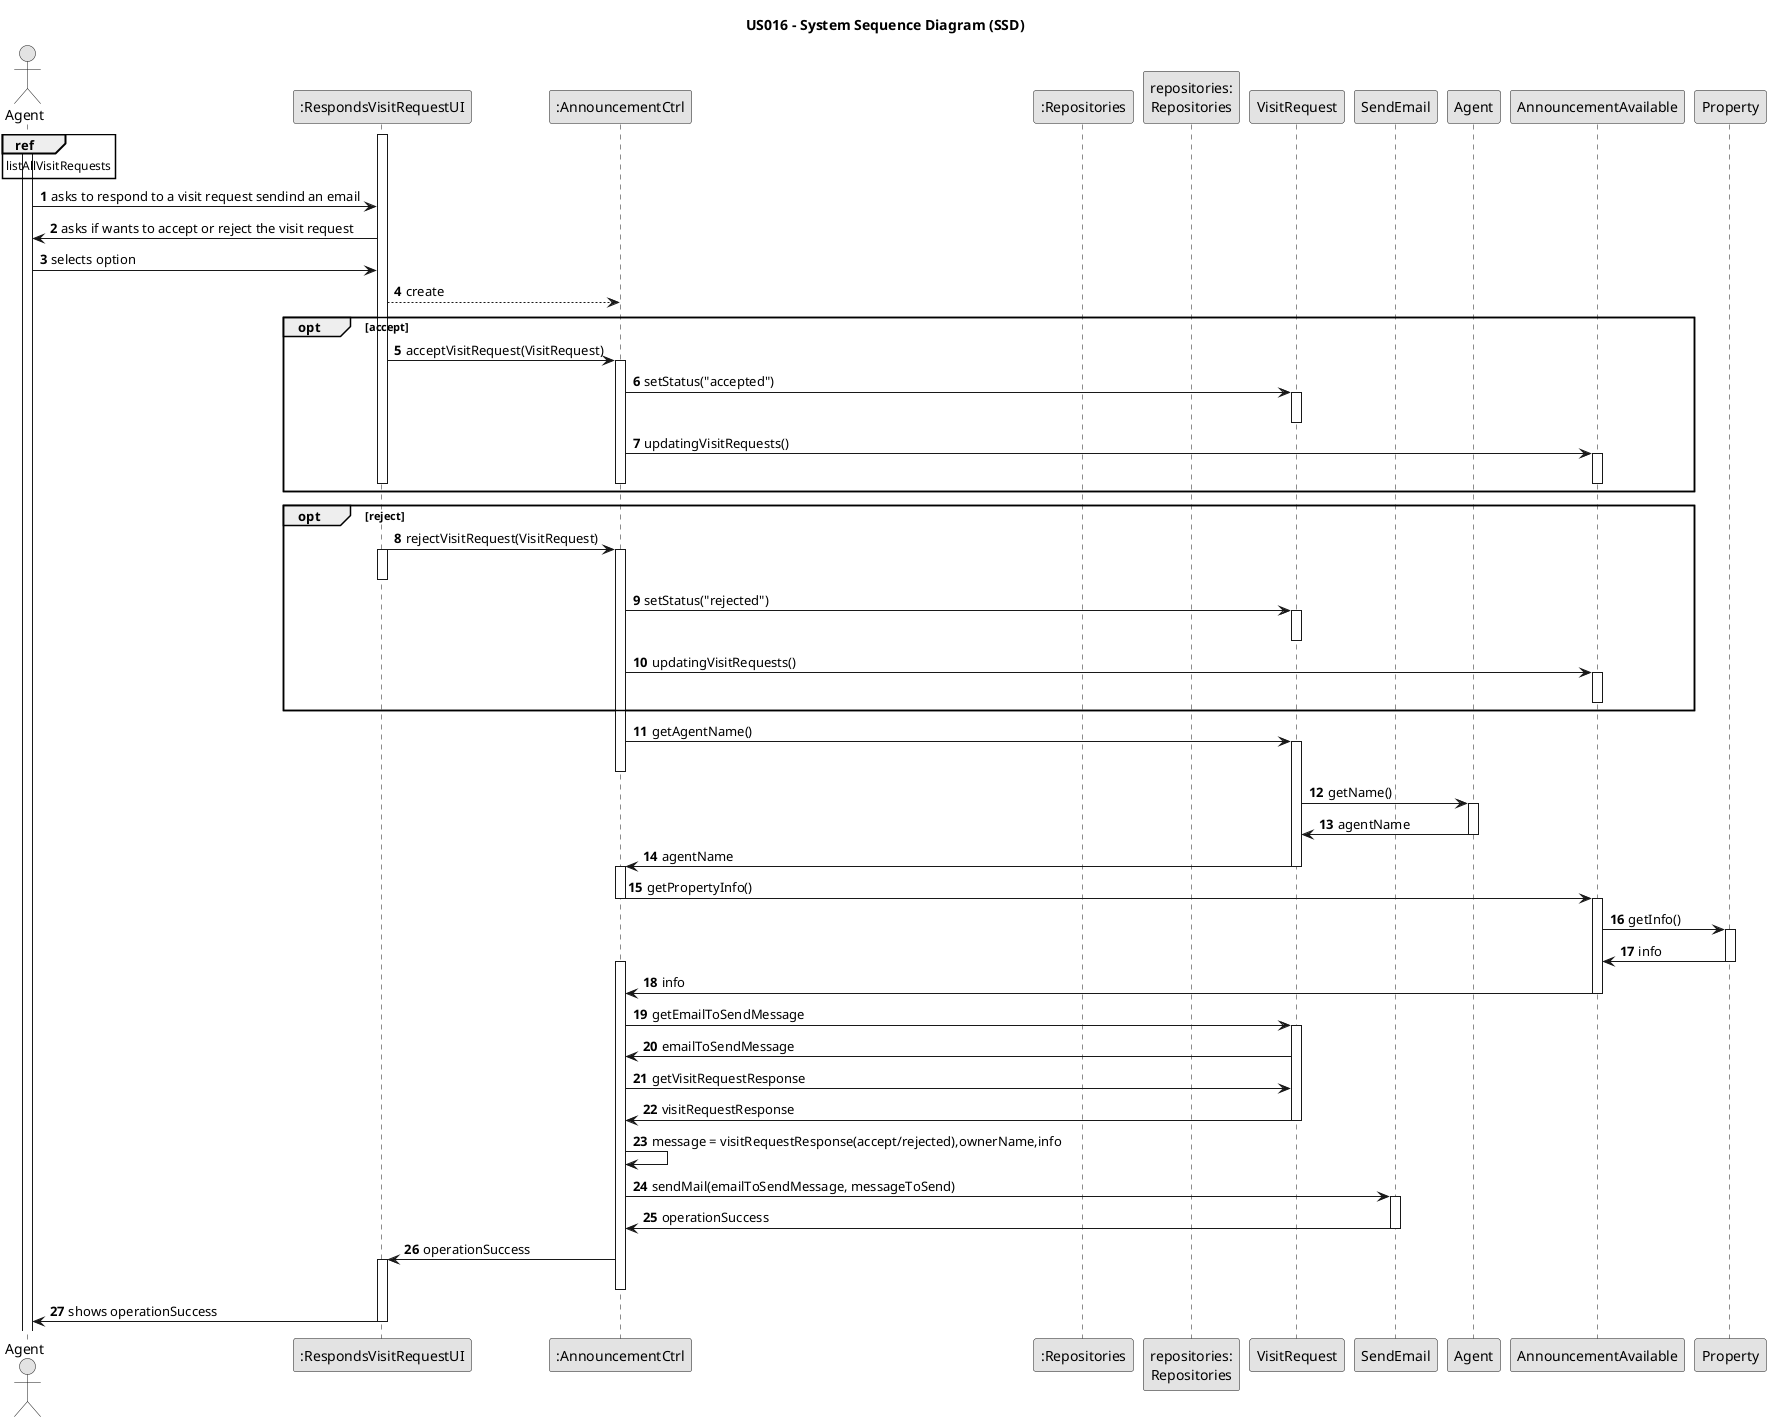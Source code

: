 @startuml
skinparam monochrome true
skinparam packageStyle rectangle
skinparam shadowing false

autonumber

@startuml
skinparam monochrome true
skinparam packageStyle rectangle
skinparam shadowing false

title US016 - System Sequence Diagram (SSD)
autonumber

actor "Agent" as agent
participant ":RespondsVisitRequestUI" as UI
participant ":AnnouncementCtrl" as CTRL
participant ":Repositories" as REPO
participant "repositories:\nRepositories" as rep
participant "VisitRequest" as vr
participant "SendEmail" as sendMail
participant "Agent" as agentClass
participant "AnnouncementAvailable" as aAvai
participant "Property" as property


activate UI
ref over  agent
listAllVisitRequests
end

activate agent
agent -> UI : asks to respond to a visit request sendind an email
UI -> agent: asks if wants to accept or reject the visit request
agent -> UI : selects option
UI --> CTRL : create
opt accept
UI -> CTRL : acceptVisitRequest(VisitRequest)
activate CTRL
CTRL -> vr : setStatus("accepted")
activate vr
deactivate vr

CTRL -> aAvai : updatingVisitRequests()
activate aAvai
deactivate aAvai

deactivate CTRL
deactivate UI
end



opt reject

UI -> CTRL : rejectVisitRequest(VisitRequest)
activate UI
deactivate UI
activate CTRL
CTRL -> vr : setStatus("rejected")
activate vr
deactivate vr


CTRL -> aAvai : updatingVisitRequests()
activate aAvai
deactivate aAvai



end


CTRL -> vr : getAgentName()
activate vr
deactivate CTRL
vr -> agentClass : getName()
activate agentClass
agentClass -> vr : agentName

deactivate agentClass
vr -> CTRL : agentName
deactivate vr
activate CTRL
CTRL -> aAvai : getPropertyInfo()
deactivate CTRL
activate aAvai
aAvai -> property : getInfo()
activate property
property -> aAvai : info

deactivate property
activate CTRL
aAvai -> CTRL : info
deactivate aAvai

CTRL -> vr : getEmailToSendMessage
activate vr
vr -> CTRL : emailToSendMessage
CTRL -> vr : getVisitRequestResponse
vr -> CTRL  : visitRequestResponse
deactivate vr

CTRL -> CTRL : message = visitRequestResponse(accept/rejected),ownerName,info
CTRL -> sendMail: sendMail(emailToSendMessage, messageToSend)
activate sendMail
sendMail -> CTRL : operationSuccess
deactivate sendMail
CTRL -> UI : operationSuccess
activate UI
deactivate CTRL
UI -> agent : shows operationSuccess
deactivate UI


@enduml